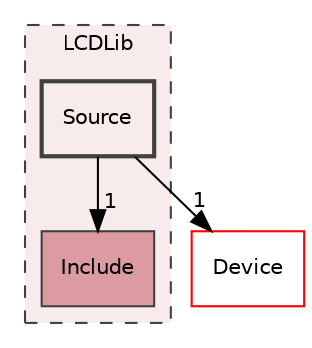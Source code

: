 digraph "LCDLib/Source"
{
 // LATEX_PDF_SIZE
  edge [fontname="Helvetica",fontsize="10",labelfontname="Helvetica",labelfontsize="10"];
  node [fontname="Helvetica",fontsize="10",shape=record];
  compound=true
  subgraph clusterdir_02de365e572d7e73aaf164675e97f837 {
    graph [ bgcolor="#f8ebec", pencolor="grey25", style="filled,dashed,", label="LCDLib", fontname="Helvetica", fontsize="10", URL="dir_02de365e572d7e73aaf164675e97f837.html"]
  dir_7323141c4cd4ed205781da7bd370df61 [shape=box, label="Include", style="filled,", fillcolor="#dc9aa1", color="grey25", URL="dir_7323141c4cd4ed205781da7bd370df61.html"];
  dir_d0db4d15118174b03f0ac10148211756 [shape=box, label="Source", style="filled,bold,", fillcolor="#f8ebec", color="grey25", URL="dir_d0db4d15118174b03f0ac10148211756.html"];
  }
  dir_4c76ddfc10a27668d6c42d3412320ee0 [shape=box, label="Device", style="", fillcolor="#f8ebec", color="red", URL="dir_4c76ddfc10a27668d6c42d3412320ee0.html"];
  dir_d0db4d15118174b03f0ac10148211756->dir_4c76ddfc10a27668d6c42d3412320ee0 [headlabel="1", labeldistance=1.5 headhref="dir_000014_000000.html"];
  dir_d0db4d15118174b03f0ac10148211756->dir_7323141c4cd4ed205781da7bd370df61 [headlabel="1", labeldistance=1.5 headhref="dir_000014_000005.html"];
}
